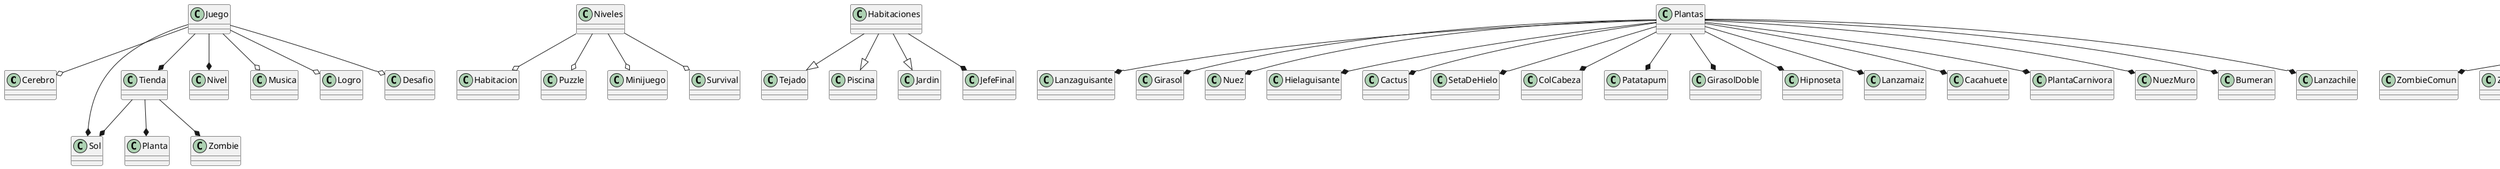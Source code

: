 @@startuml

class Cerebro
class Sol 
class Juego
class Tienda
class Nivel
class Habitacion
class Puzzle
class Minijuego
class Survival
class Tejado
class Piscina
class Jardin
class JefeFinal
class Musica
class Logro
class Desafio 
Class Lanzaguisante
Class Girasol
Class Nuez
Class Hielaguisante
Class Cactus
Class SetaDeHielo
Class ColCabeza
Class Patatapum
Class GirasolDoble
Class Hipnoseta
Class Lanzamaiz
Class Cacahuete
Class PlantaCarnivora
Class NuezMuro
Class Bumeran
Class Lanzachile
Class ZombieComun
Class ZombiConCubo
Class ZombiDeportista
Class ZombiCubil
Class ZombiBuzo
Class ZombiPortero
Class ZombiExcavador
Class ZombiYeti
Class ZombiMultiple
Class ZombiGiga
Class ZombiZombistein
Class ZombiCohete
Class ZombiBobsled
Class ZombiBungee
Class ZombiDrZomboss

Juego --* Nivel
Juego --* Tienda
Juego --* Sol
Juego --o Cerebro
Juego --o Musica
Juego --o Logro
Juego --o Desafio

Niveles --o Habitacion
Niveles --o Puzzle
Niveles --o Minijuego
Niveles --o Survival

Habitaciones --|> Jardin
Habitaciones --|> Tejado
Habitaciones --|> Piscina
Habitaciones --* JefeFinal

Tienda --* Planta
Tienda --* Zombie
Tienda --* Sol

Plantas --* Lanzaguisante
Plantas --* Girasol
Plantas --* Nuez
Plantas --* Hielaguisante
Plantas --* Cactus
Plantas --* SetaDeHielo
Plantas --* ColCabeza
Plantas --* Patatapum
Plantas --* GirasolDoble
Plantas --* Hipnoseta
Plantas --* Lanzamaiz
Plantas --* Cacahuete
Plantas --* PlantaCarnivora
Plantas --* NuezMuro
Plantas --* Bumeran
Plantas --* Lanzachile

Zombies --* ZombieComun
Zombies --* ZombiConCubo
Zombies --* ZombiDeportista
Zombies --* ZombiCubil
Zombies --* ZombiBuzo
Zombies --* ZombiPortero
Zombies --* ZombiExcavador
Zombies --* ZombiYeti
Zombies --* ZombiMultiple
Zombies --* ZombiGiga
Zombies --* ZombiZombistein
Zombies --* ZombiCohete
Zombies --* ZombiBobsled
Zombies --* ZombiBungee
Zombies --* ZombiDrZomboss

@@enduml